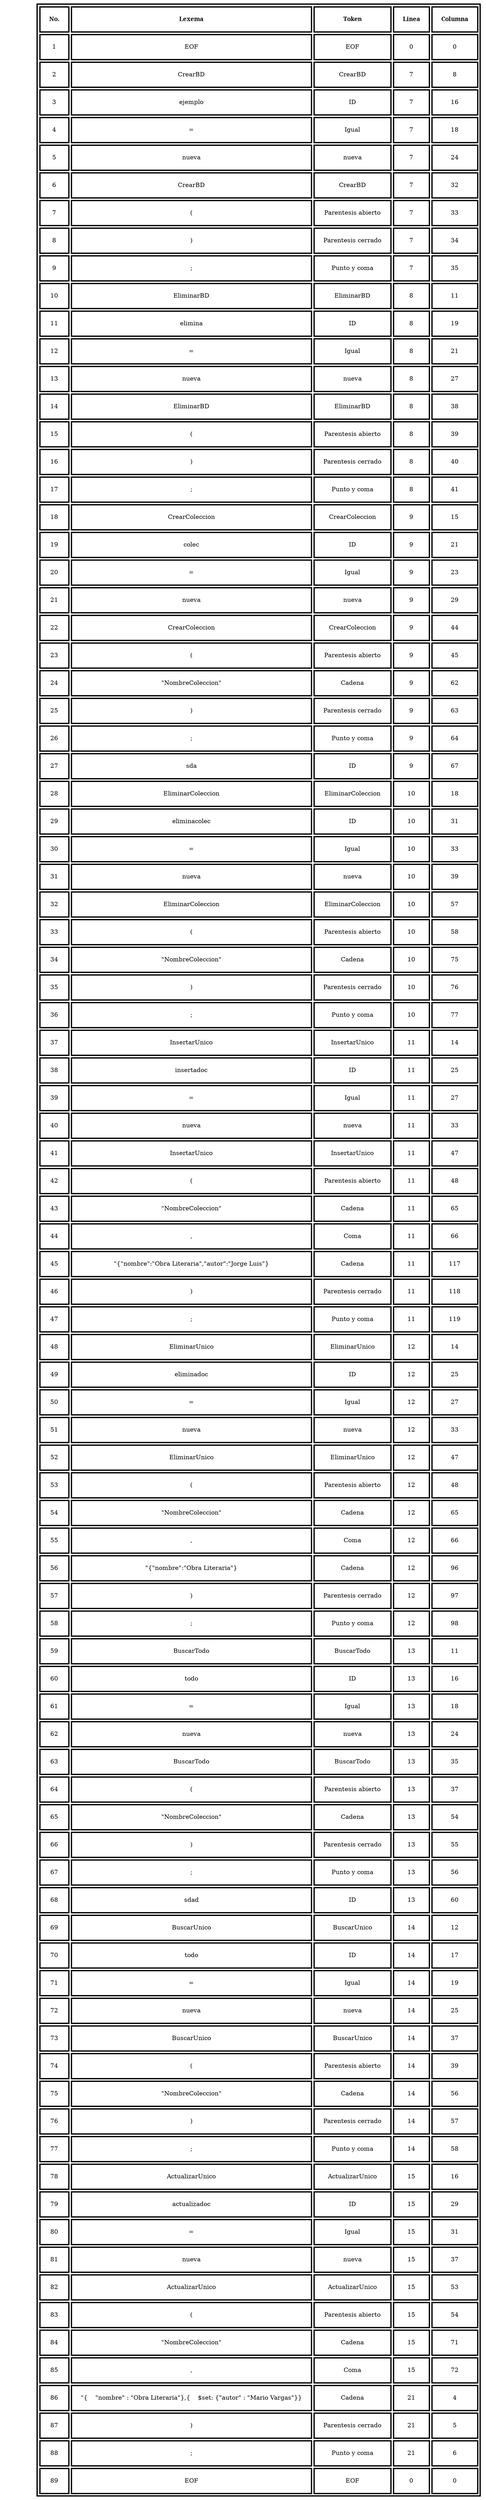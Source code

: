 digraph G {Start[label="", shape=none]
a0[shape=none label=<<TABLE align="center" border="3" cellspacing="3" cellpadding="20"><TR><TD><FONT FACE="bold">No.</FONT></TD><TD><FONT FACE="bold">Lexema</FONT></TD><TD><FONT FACE="bold">Token</FONT></TD><TD><FONT FACE="bold">Linea</FONT></TD><TD><FONT FACE="bold">Columna</FONT></TD></TR><TR><TD>1</TD><TD>EOF</TD><TD>EOF</TD><TD>0</TD><TD>0</TD></TR><TR><TD>2</TD><TD>CrearBD</TD><TD>CrearBD</TD><TD>7</TD><TD>8</TD></TR><TR><TD>3</TD><TD>ejemplo</TD><TD>ID</TD><TD>7</TD><TD>16</TD></TR><TR><TD>4</TD><TD>=</TD><TD>Igual</TD><TD>7</TD><TD>18</TD></TR><TR><TD>5</TD><TD>nueva</TD><TD>nueva</TD><TD>7</TD><TD>24</TD></TR><TR><TD>6</TD><TD>CrearBD</TD><TD>CrearBD</TD><TD>7</TD><TD>32</TD></TR><TR><TD>7</TD><TD>(</TD><TD>Parentesis abierto</TD><TD>7</TD><TD>33</TD></TR><TR><TD>8</TD><TD>)</TD><TD>Parentesis cerrado</TD><TD>7</TD><TD>34</TD></TR><TR><TD>9</TD><TD>;</TD><TD>Punto y coma</TD><TD>7</TD><TD>35</TD></TR><TR><TD>10</TD><TD>EliminarBD</TD><TD>EliminarBD</TD><TD>8</TD><TD>11</TD></TR><TR><TD>11</TD><TD>elimina</TD><TD>ID</TD><TD>8</TD><TD>19</TD></TR><TR><TD>12</TD><TD>=</TD><TD>Igual</TD><TD>8</TD><TD>21</TD></TR><TR><TD>13</TD><TD>nueva</TD><TD>nueva</TD><TD>8</TD><TD>27</TD></TR><TR><TD>14</TD><TD>EliminarBD</TD><TD>EliminarBD</TD><TD>8</TD><TD>38</TD></TR><TR><TD>15</TD><TD>(</TD><TD>Parentesis abierto</TD><TD>8</TD><TD>39</TD></TR><TR><TD>16</TD><TD>)</TD><TD>Parentesis cerrado</TD><TD>8</TD><TD>40</TD></TR><TR><TD>17</TD><TD>;</TD><TD>Punto y coma</TD><TD>8</TD><TD>41</TD></TR><TR><TD>18</TD><TD>CrearColeccion</TD><TD>CrearColeccion</TD><TD>9</TD><TD>15</TD></TR><TR><TD>19</TD><TD>colec</TD><TD>ID</TD><TD>9</TD><TD>21</TD></TR><TR><TD>20</TD><TD>=</TD><TD>Igual</TD><TD>9</TD><TD>23</TD></TR><TR><TD>21</TD><TD>nueva</TD><TD>nueva</TD><TD>9</TD><TD>29</TD></TR><TR><TD>22</TD><TD>CrearColeccion</TD><TD>CrearColeccion</TD><TD>9</TD><TD>44</TD></TR><TR><TD>23</TD><TD>(</TD><TD>Parentesis abierto</TD><TD>9</TD><TD>45</TD></TR><TR><TD>24</TD><TD>"NombreColeccion"</TD><TD>Cadena</TD><TD>9</TD><TD>62</TD></TR><TR><TD>25</TD><TD>)</TD><TD>Parentesis cerrado</TD><TD>9</TD><TD>63</TD></TR><TR><TD>26</TD><TD>;</TD><TD>Punto y coma</TD><TD>9</TD><TD>64</TD></TR><TR><TD>27</TD><TD>sda</TD><TD>ID</TD><TD>9</TD><TD>67</TD></TR><TR><TD>28</TD><TD>EliminarColeccion</TD><TD>EliminarColeccion</TD><TD>10</TD><TD>18</TD></TR><TR><TD>29</TD><TD>eliminacolec</TD><TD>ID</TD><TD>10</TD><TD>31</TD></TR><TR><TD>30</TD><TD>=</TD><TD>Igual</TD><TD>10</TD><TD>33</TD></TR><TR><TD>31</TD><TD>nueva</TD><TD>nueva</TD><TD>10</TD><TD>39</TD></TR><TR><TD>32</TD><TD>EliminarColeccion</TD><TD>EliminarColeccion</TD><TD>10</TD><TD>57</TD></TR><TR><TD>33</TD><TD>(</TD><TD>Parentesis abierto</TD><TD>10</TD><TD>58</TD></TR><TR><TD>34</TD><TD>"NombreColeccion"</TD><TD>Cadena</TD><TD>10</TD><TD>75</TD></TR><TR><TD>35</TD><TD>)</TD><TD>Parentesis cerrado</TD><TD>10</TD><TD>76</TD></TR><TR><TD>36</TD><TD>;</TD><TD>Punto y coma</TD><TD>10</TD><TD>77</TD></TR><TR><TD>37</TD><TD>InsertarUnico</TD><TD>InsertarUnico</TD><TD>11</TD><TD>14</TD></TR><TR><TD>38</TD><TD>insertadoc</TD><TD>ID</TD><TD>11</TD><TD>25</TD></TR><TR><TD>39</TD><TD>=</TD><TD>Igual</TD><TD>11</TD><TD>27</TD></TR><TR><TD>40</TD><TD>nueva</TD><TD>nueva</TD><TD>11</TD><TD>33</TD></TR><TR><TD>41</TD><TD>InsertarUnico</TD><TD>InsertarUnico</TD><TD>11</TD><TD>47</TD></TR><TR><TD>42</TD><TD>(</TD><TD>Parentesis abierto</TD><TD>11</TD><TD>48</TD></TR><TR><TD>43</TD><TD>"NombreColeccion"</TD><TD>Cadena</TD><TD>11</TD><TD>65</TD></TR><TR><TD>44</TD><TD>,</TD><TD>Coma</TD><TD>11</TD><TD>66</TD></TR><TR><TD>45</TD><TD>"{"nombre":"Obra Literaria","autor":"Jorge Luis"}</TD><TD>Cadena</TD><TD>11</TD><TD>117</TD></TR><TR><TD>46</TD><TD>)</TD><TD>Parentesis cerrado</TD><TD>11</TD><TD>118</TD></TR><TR><TD>47</TD><TD>;</TD><TD>Punto y coma</TD><TD>11</TD><TD>119</TD></TR><TR><TD>48</TD><TD>EliminarUnico</TD><TD>EliminarUnico</TD><TD>12</TD><TD>14</TD></TR><TR><TD>49</TD><TD>eliminadoc</TD><TD>ID</TD><TD>12</TD><TD>25</TD></TR><TR><TD>50</TD><TD>=</TD><TD>Igual</TD><TD>12</TD><TD>27</TD></TR><TR><TD>51</TD><TD>nueva</TD><TD>nueva</TD><TD>12</TD><TD>33</TD></TR><TR><TD>52</TD><TD>EliminarUnico</TD><TD>EliminarUnico</TD><TD>12</TD><TD>47</TD></TR><TR><TD>53</TD><TD>(</TD><TD>Parentesis abierto</TD><TD>12</TD><TD>48</TD></TR><TR><TD>54</TD><TD>"NombreColeccion"</TD><TD>Cadena</TD><TD>12</TD><TD>65</TD></TR><TR><TD>55</TD><TD>,</TD><TD>Coma</TD><TD>12</TD><TD>66</TD></TR><TR><TD>56</TD><TD>"{"nombre":"Obra Literaria"}</TD><TD>Cadena</TD><TD>12</TD><TD>96</TD></TR><TR><TD>57</TD><TD>)</TD><TD>Parentesis cerrado</TD><TD>12</TD><TD>97</TD></TR><TR><TD>58</TD><TD>;</TD><TD>Punto y coma</TD><TD>12</TD><TD>98</TD></TR><TR><TD>59</TD><TD>BuscarTodo</TD><TD>BuscarTodo</TD><TD>13</TD><TD>11</TD></TR><TR><TD>60</TD><TD>todo</TD><TD>ID</TD><TD>13</TD><TD>16</TD></TR><TR><TD>61</TD><TD>=</TD><TD>Igual</TD><TD>13</TD><TD>18</TD></TR><TR><TD>62</TD><TD>nueva</TD><TD>nueva</TD><TD>13</TD><TD>24</TD></TR><TR><TD>63</TD><TD>BuscarTodo</TD><TD>BuscarTodo</TD><TD>13</TD><TD>35</TD></TR><TR><TD>64</TD><TD>(</TD><TD>Parentesis abierto</TD><TD>13</TD><TD>37</TD></TR><TR><TD>65</TD><TD>"NombreColeccion"</TD><TD>Cadena</TD><TD>13</TD><TD>54</TD></TR><TR><TD>66</TD><TD>)</TD><TD>Parentesis cerrado</TD><TD>13</TD><TD>55</TD></TR><TR><TD>67</TD><TD>;</TD><TD>Punto y coma</TD><TD>13</TD><TD>56</TD></TR><TR><TD>68</TD><TD>sdad</TD><TD>ID</TD><TD>13</TD><TD>60</TD></TR><TR><TD>69</TD><TD>BuscarUnico</TD><TD>BuscarUnico</TD><TD>14</TD><TD>12</TD></TR><TR><TD>70</TD><TD>todo</TD><TD>ID</TD><TD>14</TD><TD>17</TD></TR><TR><TD>71</TD><TD>=</TD><TD>Igual</TD><TD>14</TD><TD>19</TD></TR><TR><TD>72</TD><TD>nueva</TD><TD>nueva</TD><TD>14</TD><TD>25</TD></TR><TR><TD>73</TD><TD>BuscarUnico</TD><TD>BuscarUnico</TD><TD>14</TD><TD>37</TD></TR><TR><TD>74</TD><TD>(</TD><TD>Parentesis abierto</TD><TD>14</TD><TD>39</TD></TR><TR><TD>75</TD><TD>"NombreColeccion"</TD><TD>Cadena</TD><TD>14</TD><TD>56</TD></TR><TR><TD>76</TD><TD>)</TD><TD>Parentesis cerrado</TD><TD>14</TD><TD>57</TD></TR><TR><TD>77</TD><TD>;</TD><TD>Punto y coma</TD><TD>14</TD><TD>58</TD></TR><TR><TD>78</TD><TD>ActualizarUnico</TD><TD>ActualizarUnico</TD><TD>15</TD><TD>16</TD></TR><TR><TD>79</TD><TD>actualizadoc</TD><TD>ID</TD><TD>15</TD><TD>29</TD></TR><TR><TD>80</TD><TD>=</TD><TD>Igual</TD><TD>15</TD><TD>31</TD></TR><TR><TD>81</TD><TD>nueva</TD><TD>nueva</TD><TD>15</TD><TD>37</TD></TR><TR><TD>82</TD><TD>ActualizarUnico</TD><TD>ActualizarUnico</TD><TD>15</TD><TD>53</TD></TR><TR><TD>83</TD><TD>(</TD><TD>Parentesis abierto</TD><TD>15</TD><TD>54</TD></TR><TR><TD>84</TD><TD>"NombreColeccion"</TD><TD>Cadena</TD><TD>15</TD><TD>71</TD></TR><TR><TD>85</TD><TD>,</TD><TD>Coma</TD><TD>15</TD><TD>72</TD></TR><TR><TD>86</TD><TD>"{    "nombre" : "Obra Literaria"},{    $set: {"autor" : "Mario Vargas"}}</TD><TD>Cadena</TD><TD>21</TD><TD>4</TD></TR><TR><TD>87</TD><TD>)</TD><TD>Parentesis cerrado</TD><TD>21</TD><TD>5</TD></TR><TR><TD>88</TD><TD>;</TD><TD>Punto y coma</TD><TD>21</TD><TD>6</TD></TR><TR><TD>89</TD><TD>EOF</TD><TD>EOF</TD><TD>0</TD><TD>0</TD></TR></TABLE>>];}